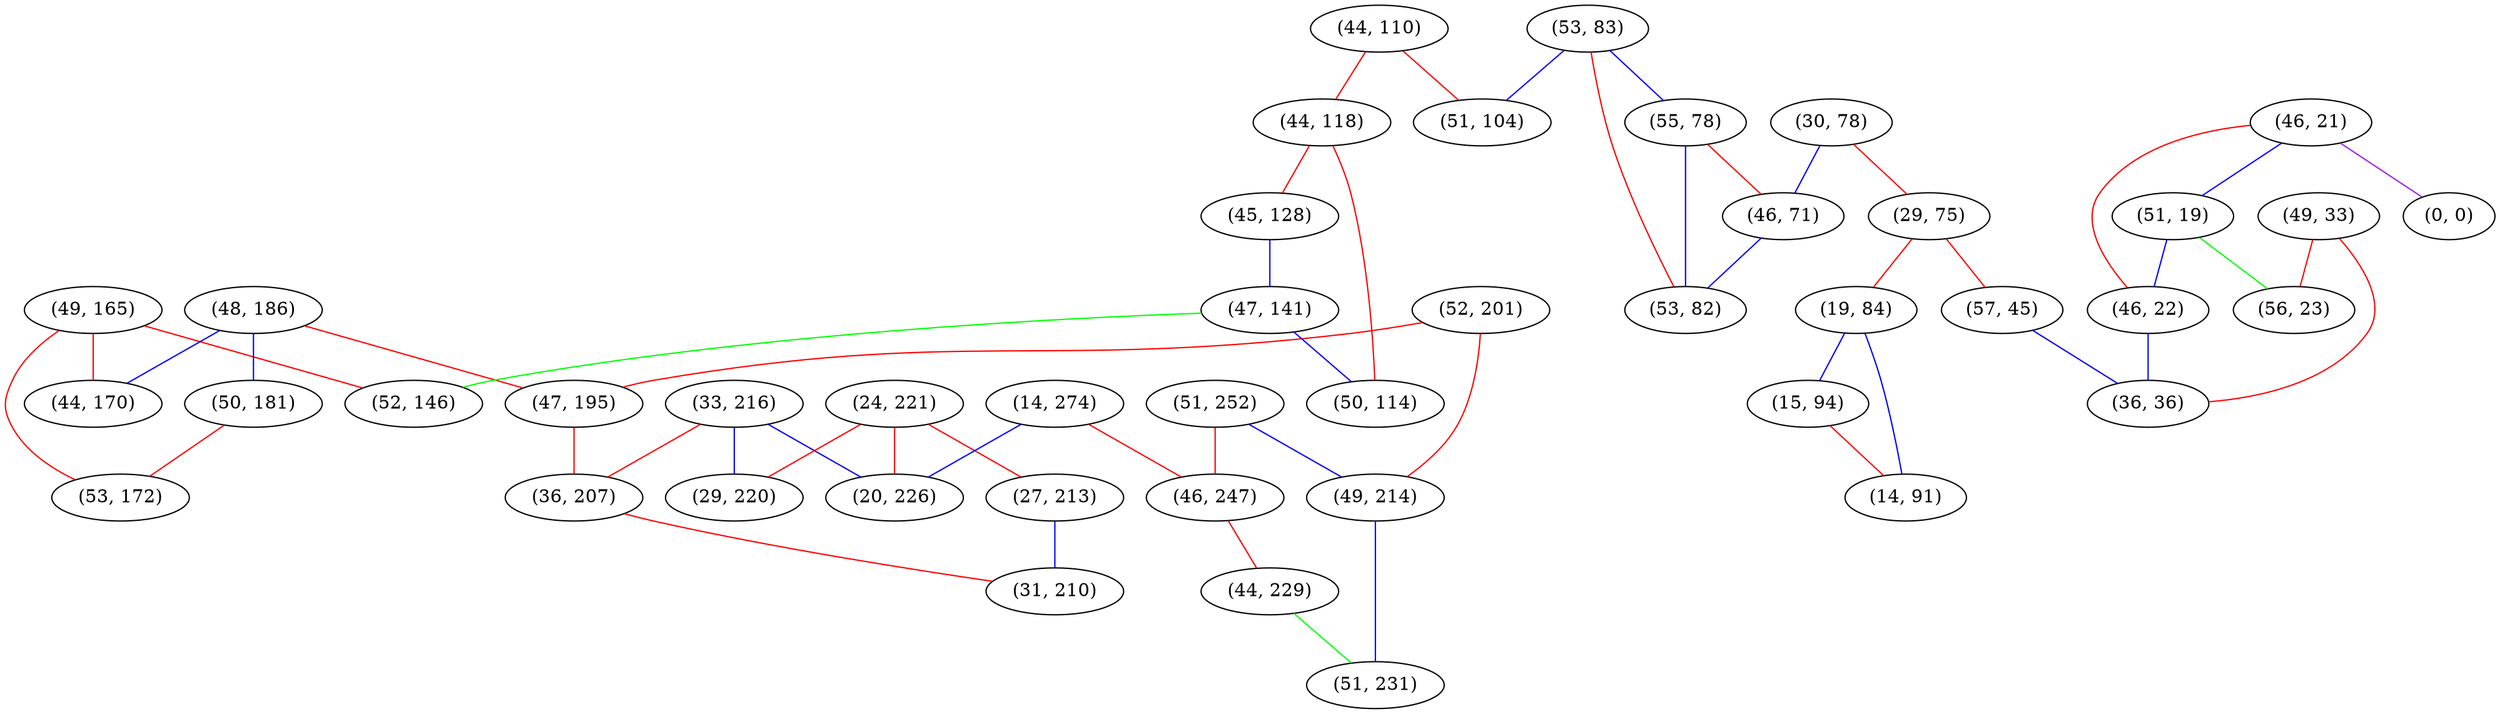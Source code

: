 graph "" {
"(49, 165)";
"(51, 252)";
"(44, 110)";
"(30, 78)";
"(49, 33)";
"(29, 75)";
"(52, 201)";
"(48, 186)";
"(46, 21)";
"(50, 181)";
"(19, 84)";
"(44, 118)";
"(45, 128)";
"(53, 83)";
"(33, 216)";
"(47, 141)";
"(24, 221)";
"(51, 19)";
"(47, 195)";
"(14, 274)";
"(57, 45)";
"(55, 78)";
"(49, 214)";
"(44, 170)";
"(53, 172)";
"(46, 247)";
"(46, 22)";
"(51, 104)";
"(29, 220)";
"(0, 0)";
"(27, 213)";
"(20, 226)";
"(36, 207)";
"(46, 71)";
"(44, 229)";
"(53, 82)";
"(56, 23)";
"(52, 146)";
"(31, 210)";
"(51, 231)";
"(15, 94)";
"(36, 36)";
"(14, 91)";
"(50, 114)";
"(49, 165)" -- "(44, 170)"  [color=red, key=0, weight=1];
"(49, 165)" -- "(53, 172)"  [color=red, key=0, weight=1];
"(49, 165)" -- "(52, 146)"  [color=red, key=0, weight=1];
"(51, 252)" -- "(49, 214)"  [color=blue, key=0, weight=3];
"(51, 252)" -- "(46, 247)"  [color=red, key=0, weight=1];
"(44, 110)" -- "(51, 104)"  [color=red, key=0, weight=1];
"(44, 110)" -- "(44, 118)"  [color=red, key=0, weight=1];
"(30, 78)" -- "(46, 71)"  [color=blue, key=0, weight=3];
"(30, 78)" -- "(29, 75)"  [color=red, key=0, weight=1];
"(49, 33)" -- "(36, 36)"  [color=red, key=0, weight=1];
"(49, 33)" -- "(56, 23)"  [color=red, key=0, weight=1];
"(29, 75)" -- "(57, 45)"  [color=red, key=0, weight=1];
"(29, 75)" -- "(19, 84)"  [color=red, key=0, weight=1];
"(52, 201)" -- "(47, 195)"  [color=red, key=0, weight=1];
"(52, 201)" -- "(49, 214)"  [color=red, key=0, weight=1];
"(48, 186)" -- "(47, 195)"  [color=red, key=0, weight=1];
"(48, 186)" -- "(50, 181)"  [color=blue, key=0, weight=3];
"(48, 186)" -- "(44, 170)"  [color=blue, key=0, weight=3];
"(46, 21)" -- "(0, 0)"  [color=purple, key=0, weight=4];
"(46, 21)" -- "(51, 19)"  [color=blue, key=0, weight=3];
"(46, 21)" -- "(46, 22)"  [color=red, key=0, weight=1];
"(50, 181)" -- "(53, 172)"  [color=red, key=0, weight=1];
"(19, 84)" -- "(14, 91)"  [color=blue, key=0, weight=3];
"(19, 84)" -- "(15, 94)"  [color=blue, key=0, weight=3];
"(44, 118)" -- "(45, 128)"  [color=red, key=0, weight=1];
"(44, 118)" -- "(50, 114)"  [color=red, key=0, weight=1];
"(45, 128)" -- "(47, 141)"  [color=blue, key=0, weight=3];
"(53, 83)" -- "(51, 104)"  [color=blue, key=0, weight=3];
"(53, 83)" -- "(55, 78)"  [color=blue, key=0, weight=3];
"(53, 83)" -- "(53, 82)"  [color=red, key=0, weight=1];
"(33, 216)" -- "(20, 226)"  [color=blue, key=0, weight=3];
"(33, 216)" -- "(36, 207)"  [color=red, key=0, weight=1];
"(33, 216)" -- "(29, 220)"  [color=blue, key=0, weight=3];
"(47, 141)" -- "(52, 146)"  [color=green, key=0, weight=2];
"(47, 141)" -- "(50, 114)"  [color=blue, key=0, weight=3];
"(24, 221)" -- "(20, 226)"  [color=red, key=0, weight=1];
"(24, 221)" -- "(29, 220)"  [color=red, key=0, weight=1];
"(24, 221)" -- "(27, 213)"  [color=red, key=0, weight=1];
"(51, 19)" -- "(56, 23)"  [color=green, key=0, weight=2];
"(51, 19)" -- "(46, 22)"  [color=blue, key=0, weight=3];
"(47, 195)" -- "(36, 207)"  [color=red, key=0, weight=1];
"(14, 274)" -- "(20, 226)"  [color=blue, key=0, weight=3];
"(14, 274)" -- "(46, 247)"  [color=red, key=0, weight=1];
"(57, 45)" -- "(36, 36)"  [color=blue, key=0, weight=3];
"(55, 78)" -- "(53, 82)"  [color=blue, key=0, weight=3];
"(55, 78)" -- "(46, 71)"  [color=red, key=0, weight=1];
"(49, 214)" -- "(51, 231)"  [color=blue, key=0, weight=3];
"(46, 247)" -- "(44, 229)"  [color=red, key=0, weight=1];
"(46, 22)" -- "(36, 36)"  [color=blue, key=0, weight=3];
"(27, 213)" -- "(31, 210)"  [color=blue, key=0, weight=3];
"(36, 207)" -- "(31, 210)"  [color=red, key=0, weight=1];
"(46, 71)" -- "(53, 82)"  [color=blue, key=0, weight=3];
"(44, 229)" -- "(51, 231)"  [color=green, key=0, weight=2];
"(15, 94)" -- "(14, 91)"  [color=red, key=0, weight=1];
}
